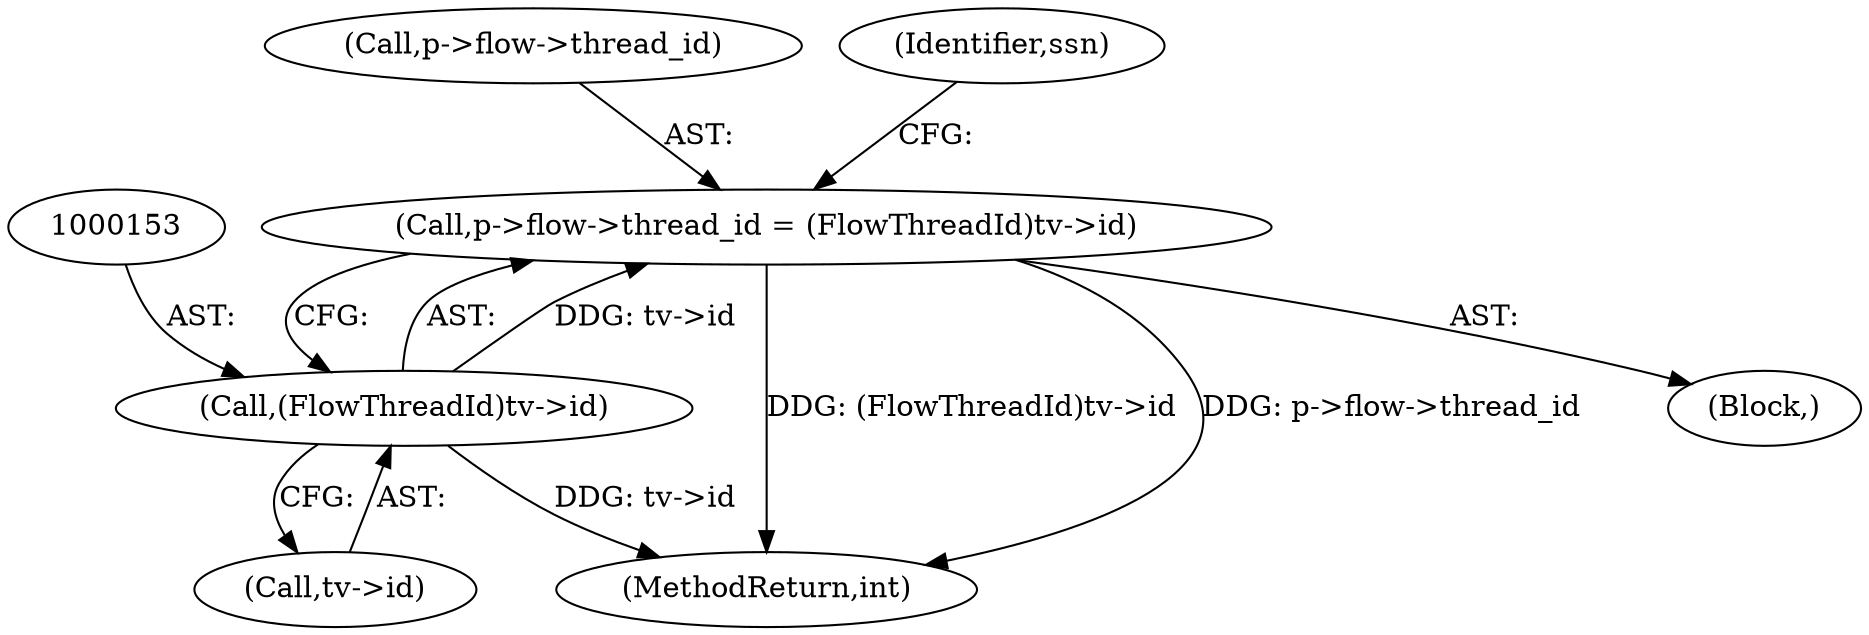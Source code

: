 digraph "0_suricata_e1ef57c848bbe4e567d5d4b66d346a742e3f77a1_0@API" {
"1000146" [label="(Call,p->flow->thread_id = (FlowThreadId)tv->id)"];
"1000152" [label="(Call,(FlowThreadId)tv->id)"];
"1000147" [label="(Call,p->flow->thread_id)"];
"1000184" [label="(Identifier,ssn)"];
"1000884" [label="(MethodReturn,int)"];
"1000146" [label="(Call,p->flow->thread_id = (FlowThreadId)tv->id)"];
"1000154" [label="(Call,tv->id)"];
"1000152" [label="(Call,(FlowThreadId)tv->id)"];
"1000145" [label="(Block,)"];
"1000146" -> "1000145"  [label="AST: "];
"1000146" -> "1000152"  [label="CFG: "];
"1000147" -> "1000146"  [label="AST: "];
"1000152" -> "1000146"  [label="AST: "];
"1000184" -> "1000146"  [label="CFG: "];
"1000146" -> "1000884"  [label="DDG: (FlowThreadId)tv->id"];
"1000146" -> "1000884"  [label="DDG: p->flow->thread_id"];
"1000152" -> "1000146"  [label="DDG: tv->id"];
"1000152" -> "1000154"  [label="CFG: "];
"1000153" -> "1000152"  [label="AST: "];
"1000154" -> "1000152"  [label="AST: "];
"1000152" -> "1000884"  [label="DDG: tv->id"];
}

